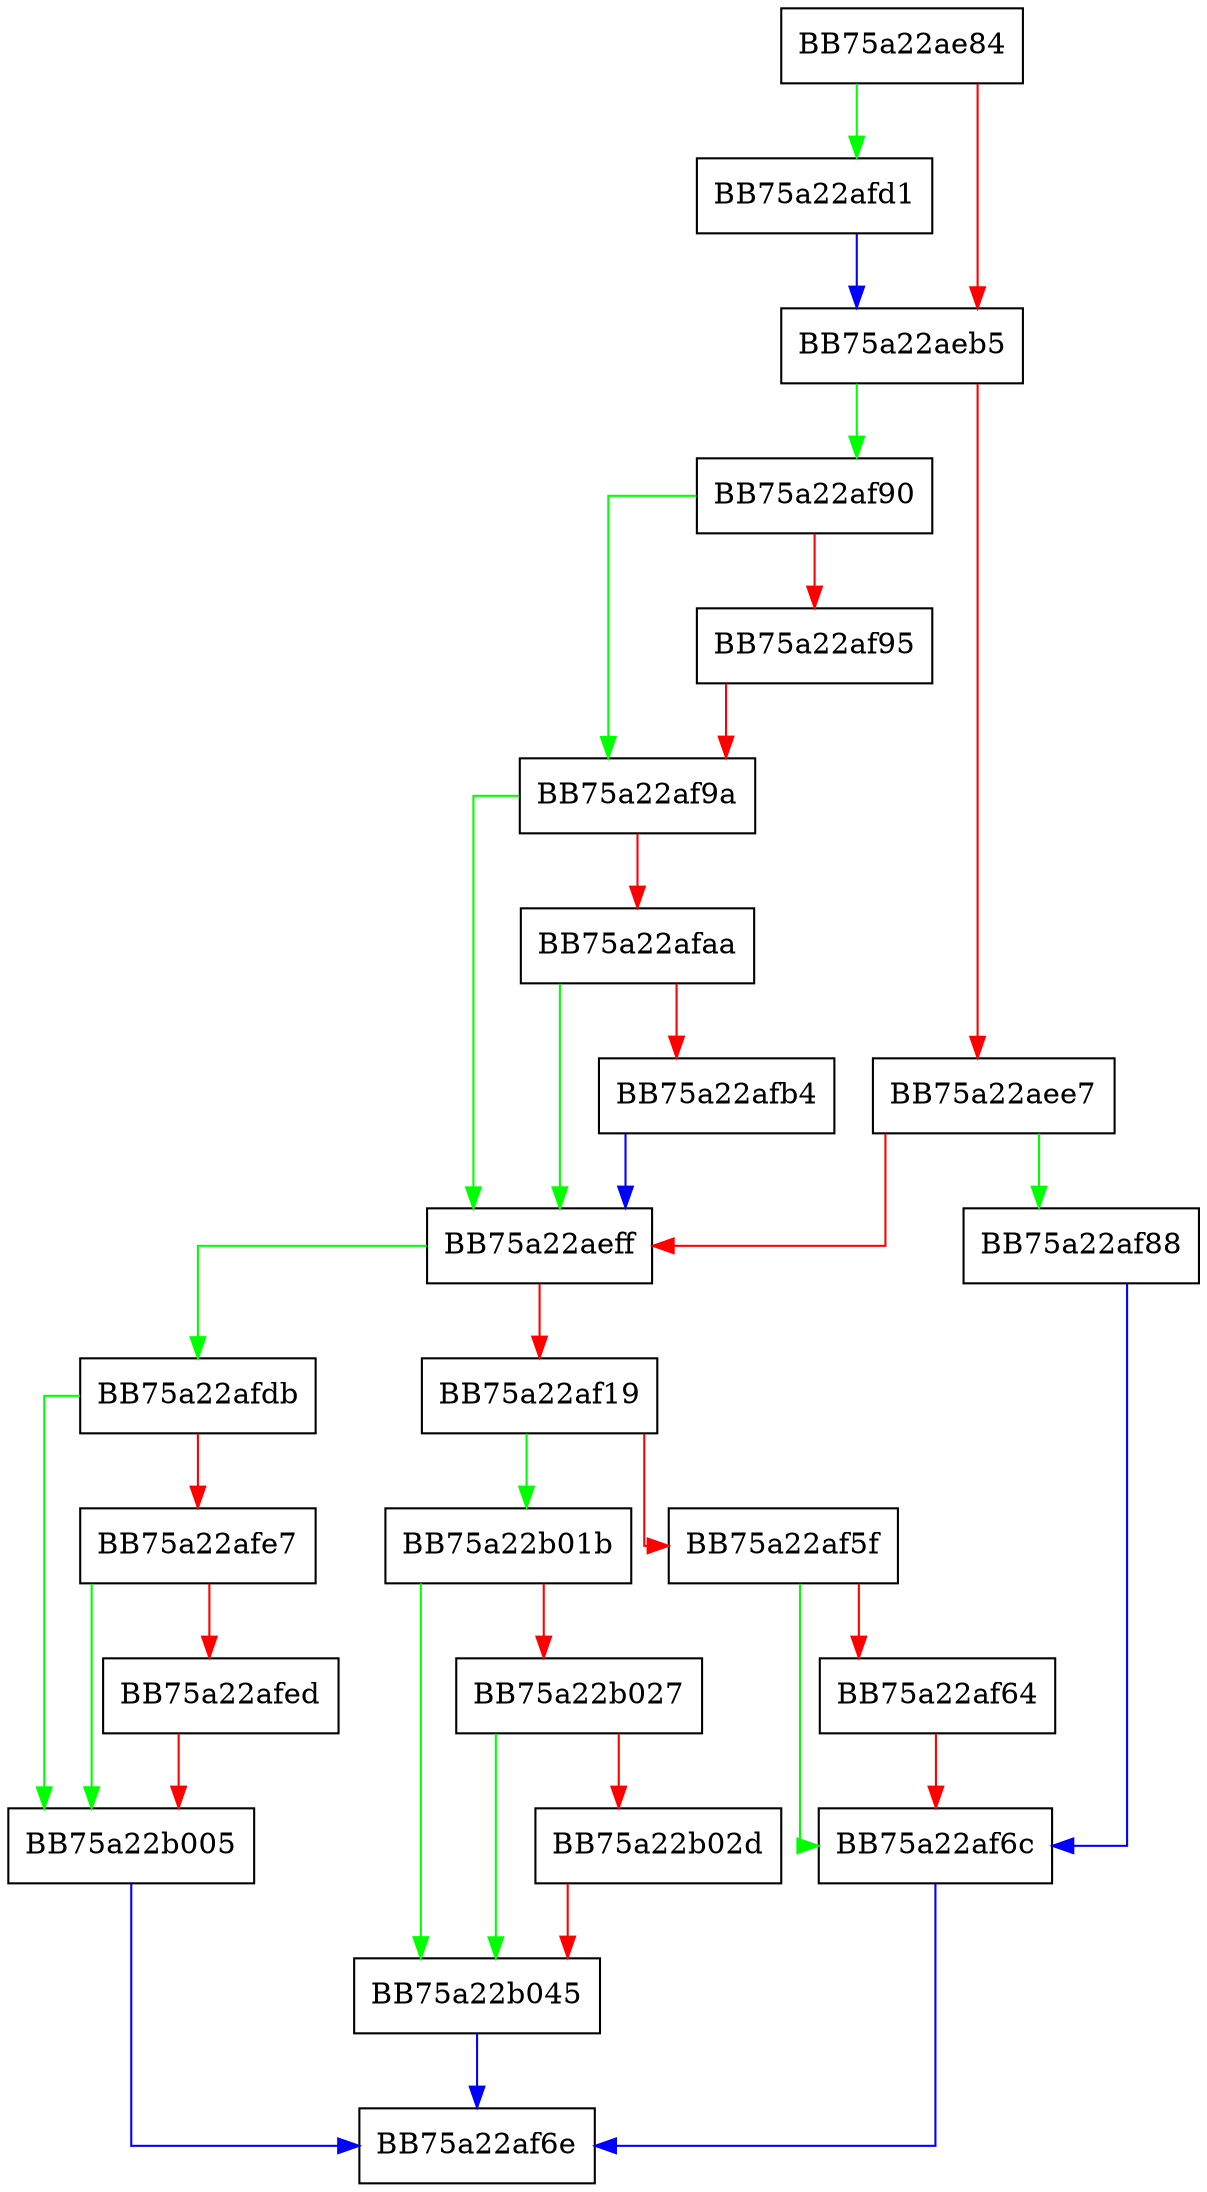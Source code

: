 digraph FgGetProcessInfo {
  node [shape="box"];
  graph [splines=ortho];
  BB75a22ae84 -> BB75a22afd1 [color="green"];
  BB75a22ae84 -> BB75a22aeb5 [color="red"];
  BB75a22aeb5 -> BB75a22af90 [color="green"];
  BB75a22aeb5 -> BB75a22aee7 [color="red"];
  BB75a22aee7 -> BB75a22af88 [color="green"];
  BB75a22aee7 -> BB75a22aeff [color="red"];
  BB75a22aeff -> BB75a22afdb [color="green"];
  BB75a22aeff -> BB75a22af19 [color="red"];
  BB75a22af19 -> BB75a22b01b [color="green"];
  BB75a22af19 -> BB75a22af5f [color="red"];
  BB75a22af5f -> BB75a22af6c [color="green"];
  BB75a22af5f -> BB75a22af64 [color="red"];
  BB75a22af64 -> BB75a22af6c [color="red"];
  BB75a22af6c -> BB75a22af6e [color="blue"];
  BB75a22af88 -> BB75a22af6c [color="blue"];
  BB75a22af90 -> BB75a22af9a [color="green"];
  BB75a22af90 -> BB75a22af95 [color="red"];
  BB75a22af95 -> BB75a22af9a [color="red"];
  BB75a22af9a -> BB75a22aeff [color="green"];
  BB75a22af9a -> BB75a22afaa [color="red"];
  BB75a22afaa -> BB75a22aeff [color="green"];
  BB75a22afaa -> BB75a22afb4 [color="red"];
  BB75a22afb4 -> BB75a22aeff [color="blue"];
  BB75a22afd1 -> BB75a22aeb5 [color="blue"];
  BB75a22afdb -> BB75a22b005 [color="green"];
  BB75a22afdb -> BB75a22afe7 [color="red"];
  BB75a22afe7 -> BB75a22b005 [color="green"];
  BB75a22afe7 -> BB75a22afed [color="red"];
  BB75a22afed -> BB75a22b005 [color="red"];
  BB75a22b005 -> BB75a22af6e [color="blue"];
  BB75a22b01b -> BB75a22b045 [color="green"];
  BB75a22b01b -> BB75a22b027 [color="red"];
  BB75a22b027 -> BB75a22b045 [color="green"];
  BB75a22b027 -> BB75a22b02d [color="red"];
  BB75a22b02d -> BB75a22b045 [color="red"];
  BB75a22b045 -> BB75a22af6e [color="blue"];
}
